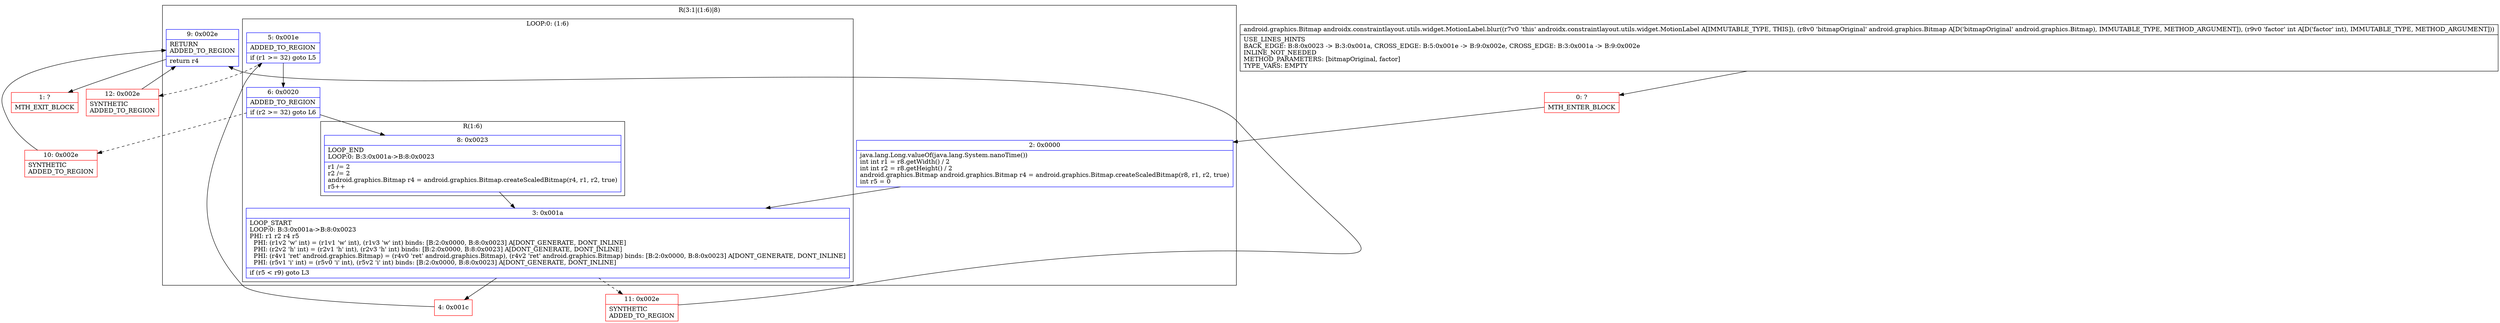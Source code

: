 digraph "CFG forandroidx.constraintlayout.utils.widget.MotionLabel.blur(Landroid\/graphics\/Bitmap;I)Landroid\/graphics\/Bitmap;" {
subgraph cluster_Region_1497032015 {
label = "R(3:1|(1:6)|8)";
node [shape=record,color=blue];
Node_2 [shape=record,label="{2\:\ 0x0000|java.lang.Long.valueOf(java.lang.System.nanoTime())\lint int r1 = r8.getWidth() \/ 2\lint int r2 = r8.getHeight() \/ 2\landroid.graphics.Bitmap android.graphics.Bitmap r4 = android.graphics.Bitmap.createScaledBitmap(r8, r1, r2, true)\lint r5 = 0\l}"];
subgraph cluster_LoopRegion_766405733 {
label = "LOOP:0: (1:6)";
node [shape=record,color=blue];
Node_3 [shape=record,label="{3\:\ 0x001a|LOOP_START\lLOOP:0: B:3:0x001a\-\>B:8:0x0023\lPHI: r1 r2 r4 r5 \l  PHI: (r1v2 'w' int) = (r1v1 'w' int), (r1v3 'w' int) binds: [B:2:0x0000, B:8:0x0023] A[DONT_GENERATE, DONT_INLINE]\l  PHI: (r2v2 'h' int) = (r2v1 'h' int), (r2v3 'h' int) binds: [B:2:0x0000, B:8:0x0023] A[DONT_GENERATE, DONT_INLINE]\l  PHI: (r4v1 'ret' android.graphics.Bitmap) = (r4v0 'ret' android.graphics.Bitmap), (r4v2 'ret' android.graphics.Bitmap) binds: [B:2:0x0000, B:8:0x0023] A[DONT_GENERATE, DONT_INLINE]\l  PHI: (r5v1 'i' int) = (r5v0 'i' int), (r5v2 'i' int) binds: [B:2:0x0000, B:8:0x0023] A[DONT_GENERATE, DONT_INLINE]\l|if (r5 \< r9) goto L3\l}"];
Node_5 [shape=record,label="{5\:\ 0x001e|ADDED_TO_REGION\l|if (r1 \>= 32) goto L5\l}"];
Node_6 [shape=record,label="{6\:\ 0x0020|ADDED_TO_REGION\l|if (r2 \>= 32) goto L6\l}"];
subgraph cluster_Region_577441662 {
label = "R(1:6)";
node [shape=record,color=blue];
Node_8 [shape=record,label="{8\:\ 0x0023|LOOP_END\lLOOP:0: B:3:0x001a\-\>B:8:0x0023\l|r1 \/= 2\lr2 \/= 2\landroid.graphics.Bitmap r4 = android.graphics.Bitmap.createScaledBitmap(r4, r1, r2, true)\lr5++\l}"];
}
}
Node_9 [shape=record,label="{9\:\ 0x002e|RETURN\lADDED_TO_REGION\l|return r4\l}"];
}
Node_0 [shape=record,color=red,label="{0\:\ ?|MTH_ENTER_BLOCK\l}"];
Node_4 [shape=record,color=red,label="{4\:\ 0x001c}"];
Node_10 [shape=record,color=red,label="{10\:\ 0x002e|SYNTHETIC\lADDED_TO_REGION\l}"];
Node_1 [shape=record,color=red,label="{1\:\ ?|MTH_EXIT_BLOCK\l}"];
Node_12 [shape=record,color=red,label="{12\:\ 0x002e|SYNTHETIC\lADDED_TO_REGION\l}"];
Node_11 [shape=record,color=red,label="{11\:\ 0x002e|SYNTHETIC\lADDED_TO_REGION\l}"];
MethodNode[shape=record,label="{android.graphics.Bitmap androidx.constraintlayout.utils.widget.MotionLabel.blur((r7v0 'this' androidx.constraintlayout.utils.widget.MotionLabel A[IMMUTABLE_TYPE, THIS]), (r8v0 'bitmapOriginal' android.graphics.Bitmap A[D('bitmapOriginal' android.graphics.Bitmap), IMMUTABLE_TYPE, METHOD_ARGUMENT]), (r9v0 'factor' int A[D('factor' int), IMMUTABLE_TYPE, METHOD_ARGUMENT]))  | USE_LINES_HINTS\lBACK_EDGE: B:8:0x0023 \-\> B:3:0x001a, CROSS_EDGE: B:5:0x001e \-\> B:9:0x002e, CROSS_EDGE: B:3:0x001a \-\> B:9:0x002e\lINLINE_NOT_NEEDED\lMETHOD_PARAMETERS: [bitmapOriginal, factor]\lTYPE_VARS: EMPTY\l}"];
MethodNode -> Node_0;Node_2 -> Node_3;
Node_3 -> Node_4;
Node_3 -> Node_11[style=dashed];
Node_5 -> Node_6;
Node_5 -> Node_12[style=dashed];
Node_6 -> Node_8;
Node_6 -> Node_10[style=dashed];
Node_8 -> Node_3;
Node_9 -> Node_1;
Node_0 -> Node_2;
Node_4 -> Node_5;
Node_10 -> Node_9;
Node_12 -> Node_9;
Node_11 -> Node_9;
}

